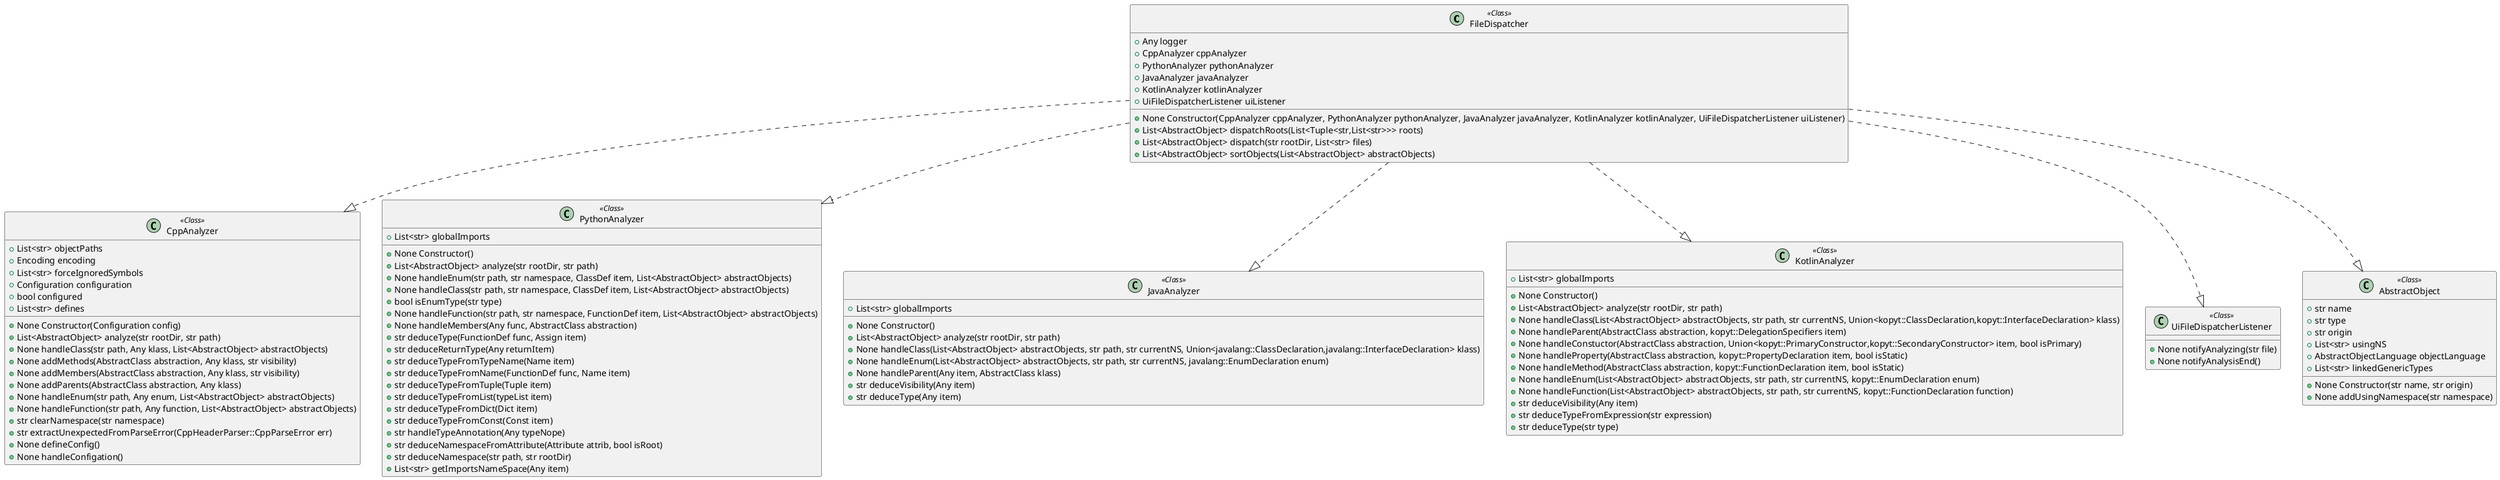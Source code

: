 @startuml
class FileDispatcher <<Class>>
{
+ Any logger
+ CppAnalyzer cppAnalyzer
+ PythonAnalyzer pythonAnalyzer
+ JavaAnalyzer javaAnalyzer
+ KotlinAnalyzer kotlinAnalyzer
+ UiFileDispatcherListener uiListener
+None Constructor(CppAnalyzer cppAnalyzer, PythonAnalyzer pythonAnalyzer, JavaAnalyzer javaAnalyzer, KotlinAnalyzer kotlinAnalyzer, UiFileDispatcherListener uiListener)
+List<AbstractObject> dispatchRoots(List<Tuple<str,List<str>>> roots)
+List<AbstractObject> dispatch(str rootDir, List<str> files)
+List<AbstractObject> sortObjects(List<AbstractObject> abstractObjects)
}
class CppAnalyzer <<Class>>
{
+ List<str> objectPaths
+ Encoding encoding
+ List<str> forceIgnoredSymbols
+ Configuration configuration
+ bool configured
+ List<str> defines
+None Constructor(Configuration config)
+List<AbstractObject> analyze(str rootDir, str path)
+None handleClass(str path, Any klass, List<AbstractObject> abstractObjects)
+None addMethods(AbstractClass abstraction, Any klass, str visibility)
+None addMembers(AbstractClass abstraction, Any klass, str visibility)
+None addParents(AbstractClass abstraction, Any klass)
+None handleEnum(str path, Any enum, List<AbstractObject> abstractObjects)
+None handleFunction(str path, Any function, List<AbstractObject> abstractObjects)
+str clearNamespace(str namespace)
+str extractUnexpectedFromParseError(CppHeaderParser::CppParseError err)
+None defineConfig()
+None handleConfigation()
}
class PythonAnalyzer <<Class>>
{
+ List<str> globalImports
+None Constructor()
+List<AbstractObject> analyze(str rootDir, str path)
+None handleEnum(str path, str namespace, ClassDef item, List<AbstractObject> abstractObjects)
+None handleClass(str path, str namespace, ClassDef item, List<AbstractObject> abstractObjects)
+bool isEnumType(str type)
+None handleFunction(str path, str namespace, FunctionDef item, List<AbstractObject> abstractObjects)
+None handleMembers(Any func, AbstractClass abstraction)
+str deduceType(FunctionDef func, Assign item)
+str deduceReturnType(Any returnItem)
+str deduceTypeFromTypeName(Name item)
+str deduceTypeFromName(FunctionDef func, Name item)
+str deduceTypeFromTuple(Tuple item)
+str deduceTypeFromList(typeList item)
+str deduceTypeFromDict(Dict item)
+str deduceTypeFromConst(Const item)
+str handleTypeAnnotation(Any typeNope)
+str deduceNamespaceFromAttribute(Attribute attrib, bool isRoot)
+str deduceNamespace(str path, str rootDir)
+List<str> getImportsNameSpace(Any item)
}
class JavaAnalyzer <<Class>>
{
+ List<str> globalImports
+None Constructor()
+List<AbstractObject> analyze(str rootDir, str path)
+None handleClass(List<AbstractObject> abstractObjects, str path, str currentNS, Union<javalang::ClassDeclaration,javalang::InterfaceDeclaration> klass)
+None handleEnum(List<AbstractObject> abstractObjects, str path, str currentNS, javalang::EnumDeclaration enum)
+None handleParent(Any item, AbstractClass klass)
+str deduceVisibility(Any item)
+str deduceType(Any item)
}
class KotlinAnalyzer <<Class>>
{
+ List<str> globalImports
+None Constructor()
+List<AbstractObject> analyze(str rootDir, str path)
+None handleClass(List<AbstractObject> abstractObjects, str path, str currentNS, Union<kopyt::ClassDeclaration,kopyt::InterfaceDeclaration> klass)
+None handleParent(AbstractClass abstraction, kopyt::DelegationSpecifiers item)
+None handleConstuctor(AbstractClass abstraction, Union<kopyt::PrimaryConstructor,kopyt::SecondaryConstructor> item, bool isPrimary)
+None handleProperty(AbstractClass abstraction, kopyt::PropertyDeclaration item, bool isStatic)
+None handleMethod(AbstractClass abstraction, kopyt::FunctionDeclaration item, bool isStatic)
+None handleEnum(List<AbstractObject> abstractObjects, str path, str currentNS, kopyt::EnumDeclaration enum)
+None handleFunction(List<AbstractObject> abstractObjects, str path, str currentNS, kopyt::FunctionDeclaration function)
+str deduceVisibility(Any item)
+str deduceTypeFromExpression(str expression)
+str deduceType(str type)
}
class UiFileDispatcherListener <<Class>>
{
+None notifyAnalyzing(str file)
+None notifyAnalysisEnd()
}
class AbstractObject <<Class>>
{
+ str name
+ str type
+ str origin
+ List<str> usingNS
+ AbstractObjectLanguage objectLanguage
+ List<str> linkedGenericTypes
+None Constructor(str name, str origin)
+None addUsingNamespace(str namespace)
}
FileDispatcher ..|> CppAnalyzer
FileDispatcher ..|> PythonAnalyzer
FileDispatcher ..|> JavaAnalyzer
FileDispatcher ..|> KotlinAnalyzer
FileDispatcher ..|> UiFileDispatcherListener
FileDispatcher ..|> AbstractObject
@enduml

